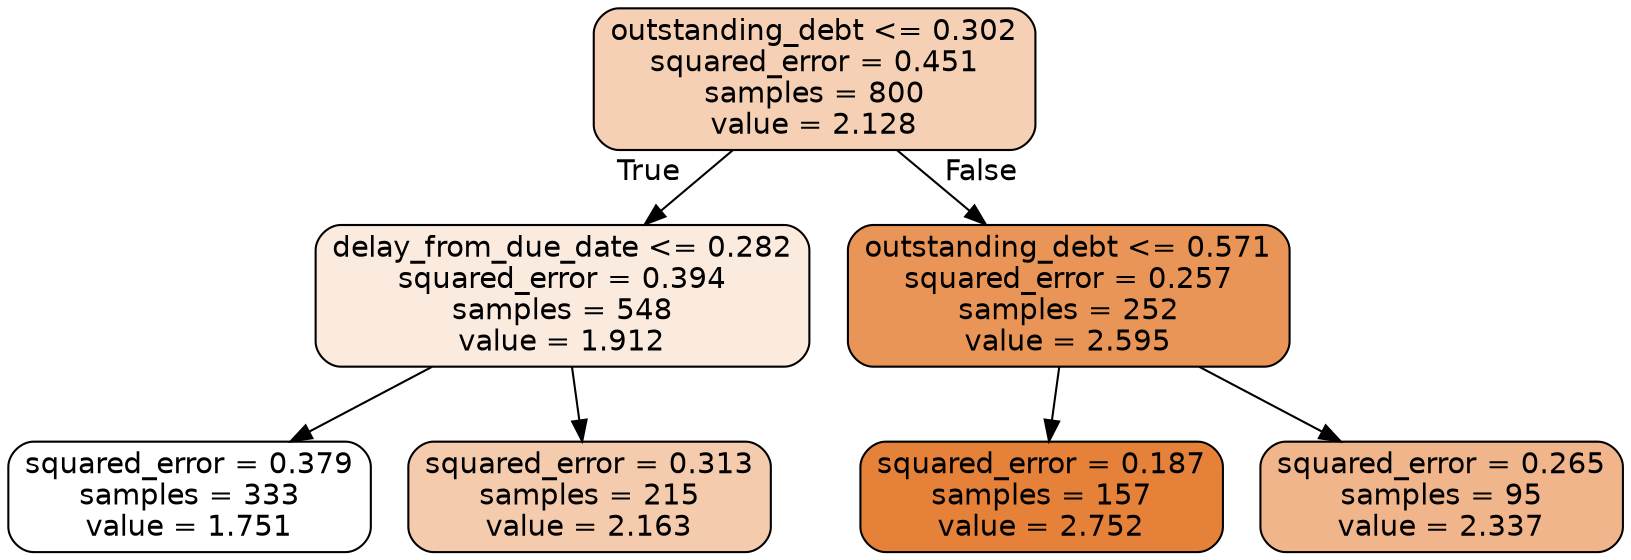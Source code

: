 digraph Tree {
node [shape=box, style="filled, rounded", color="black", fontname="helvetica"] ;
edge [fontname="helvetica"] ;
0 [label="outstanding_debt <= 0.302\nsquared_error = 0.451\nsamples = 800\nvalue = 2.128", fillcolor="#f5d0b4"] ;
1 [label="delay_from_due_date <= 0.282\nsquared_error = 0.394\nsamples = 548\nvalue = 1.912", fillcolor="#fbebdf"] ;
0 -> 1 [labeldistance=2.5, labelangle=45, headlabel="True"] ;
2 [label="squared_error = 0.379\nsamples = 333\nvalue = 1.751", fillcolor="#ffffff"] ;
1 -> 2 ;
3 [label="squared_error = 0.313\nsamples = 215\nvalue = 2.163", fillcolor="#f4cbad"] ;
1 -> 3 ;
4 [label="outstanding_debt <= 0.571\nsquared_error = 0.257\nsamples = 252\nvalue = 2.595", fillcolor="#e99558"] ;
0 -> 4 [labeldistance=2.5, labelangle=-45, headlabel="False"] ;
5 [label="squared_error = 0.187\nsamples = 157\nvalue = 2.752", fillcolor="#e58139"] ;
4 -> 5 ;
6 [label="squared_error = 0.265\nsamples = 95\nvalue = 2.337", fillcolor="#f0b58b"] ;
4 -> 6 ;
}
